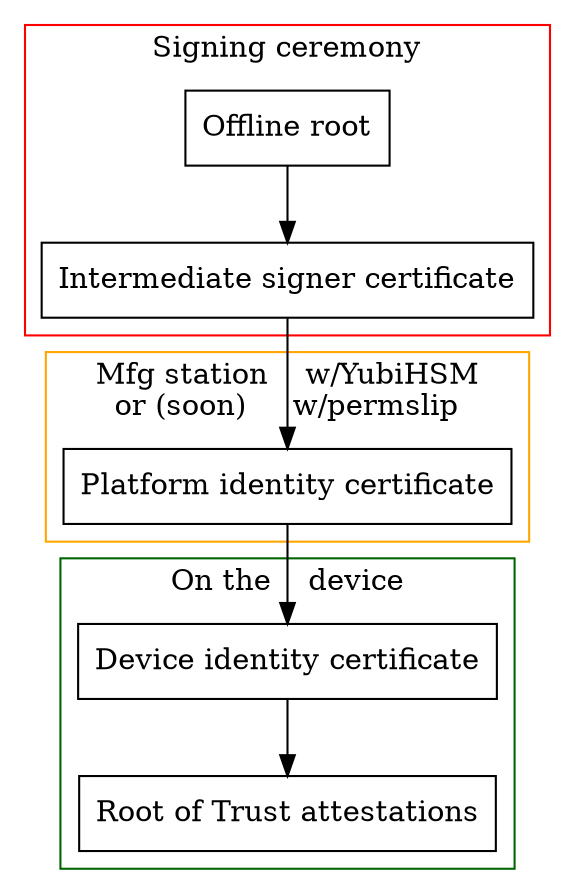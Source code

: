 digraph {
        node [shape=record]
        subgraph cluster_offline {
                label = "Signing ceremony"
                color = "red"
                "Offline root" -> "Intermediate signer certificate"
        }
        subgraph cluster_hsm {
                label = "Mfg station    w/YubiHSM\nor (soon)     w/permslip"
                color = "orange"
                "Intermediate signer certificate" -> "Platform identity certificate"
        }
        subgraph cluster_device {
                label = "On the    device"
                color = "darkgreen"
                "Platform identity certificate" -> "Device identity certificate"
                "Device identity certificate" -> "Root of Trust attestations"
        }
}